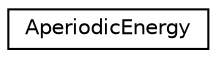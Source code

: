 digraph "Graphical Class Hierarchy"
{
  edge [fontname="Helvetica",fontsize="10",labelfontname="Helvetica",labelfontsize="10"];
  node [fontname="Helvetica",fontsize="10",shape=record];
  rankdir="LR";
  Node0 [label="AperiodicEnergy",height=0.2,width=0.4,color="black", fillcolor="white", style="filled",URL="$classkaldi_1_1AperiodicEnergy.html",tooltip="Class for computing aperiodic energy features. "];
}
